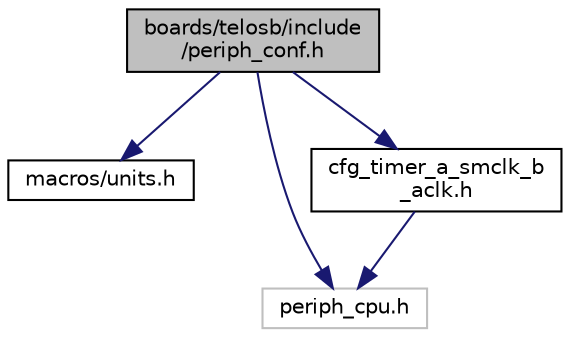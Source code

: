 digraph "boards/telosb/include/periph_conf.h"
{
 // LATEX_PDF_SIZE
  edge [fontname="Helvetica",fontsize="10",labelfontname="Helvetica",labelfontsize="10"];
  node [fontname="Helvetica",fontsize="10",shape=record];
  Node1 [label="boards/telosb/include\l/periph_conf.h",height=0.2,width=0.4,color="black", fillcolor="grey75", style="filled", fontcolor="black",tooltip="TelosB peripheral configuration."];
  Node1 -> Node2 [color="midnightblue",fontsize="10",style="solid",fontname="Helvetica"];
  Node2 [label="macros/units.h",height=0.2,width=0.4,color="black", fillcolor="white", style="filled",URL="$units_8h.html",tooltip="Unit helper macros."];
  Node1 -> Node3 [color="midnightblue",fontsize="10",style="solid",fontname="Helvetica"];
  Node3 [label="periph_cpu.h",height=0.2,width=0.4,color="grey75", fillcolor="white", style="filled",tooltip=" "];
  Node1 -> Node4 [color="midnightblue",fontsize="10",style="solid",fontname="Helvetica"];
  Node4 [label="cfg_timer_a_smclk_b\l_aclk.h",height=0.2,width=0.4,color="black", fillcolor="white", style="filled",URL="$cfg__timer__a__smclk__b__aclk_8h.html",tooltip="Common timer configuration for TIMER_A clocked by SMCLK and TIMER_B clocked by ACLK."];
  Node4 -> Node3 [color="midnightblue",fontsize="10",style="solid",fontname="Helvetica"];
}
